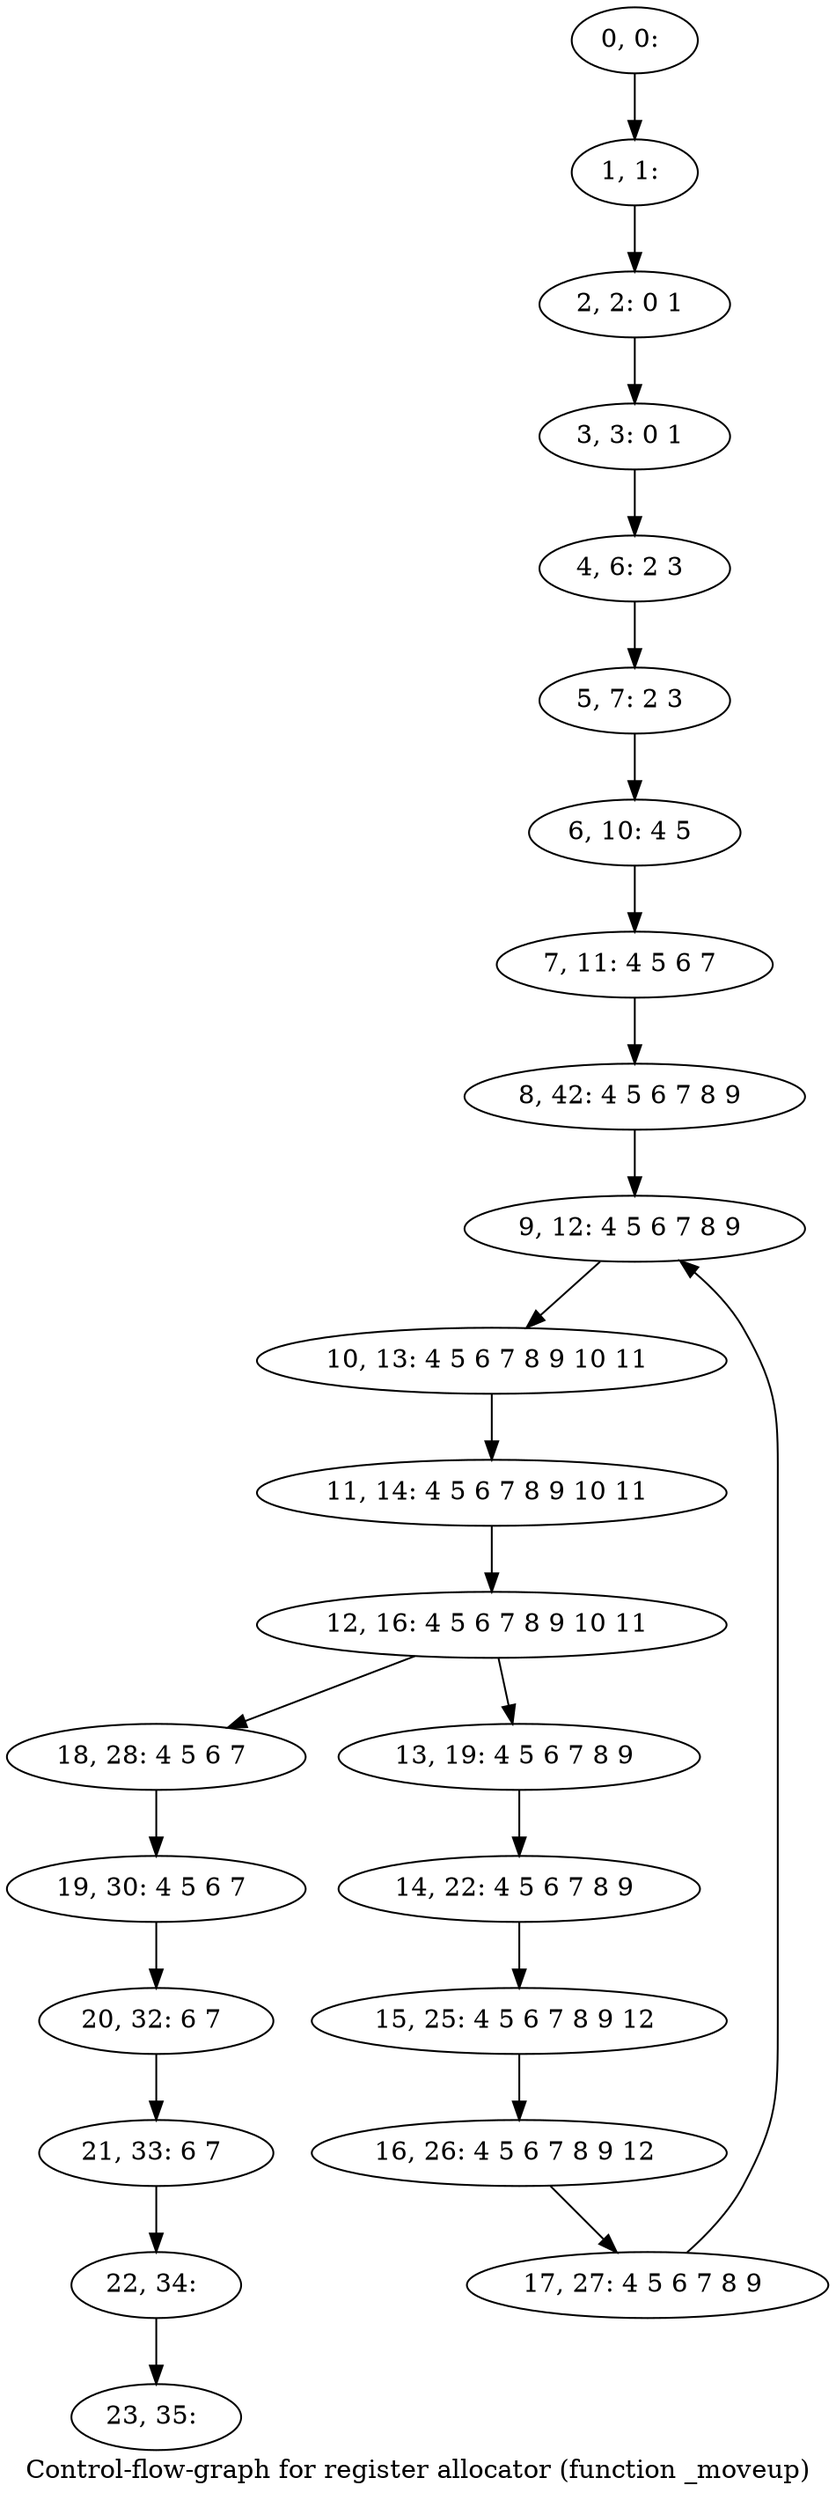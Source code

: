 digraph G {
graph [label="Control-flow-graph for register allocator (function _moveup)"]
0[label="0, 0: "];
1[label="1, 1: "];
2[label="2, 2: 0 1 "];
3[label="3, 3: 0 1 "];
4[label="4, 6: 2 3 "];
5[label="5, 7: 2 3 "];
6[label="6, 10: 4 5 "];
7[label="7, 11: 4 5 6 7 "];
8[label="8, 42: 4 5 6 7 8 9 "];
9[label="9, 12: 4 5 6 7 8 9 "];
10[label="10, 13: 4 5 6 7 8 9 10 11 "];
11[label="11, 14: 4 5 6 7 8 9 10 11 "];
12[label="12, 16: 4 5 6 7 8 9 10 11 "];
13[label="13, 19: 4 5 6 7 8 9 "];
14[label="14, 22: 4 5 6 7 8 9 "];
15[label="15, 25: 4 5 6 7 8 9 12 "];
16[label="16, 26: 4 5 6 7 8 9 12 "];
17[label="17, 27: 4 5 6 7 8 9 "];
18[label="18, 28: 4 5 6 7 "];
19[label="19, 30: 4 5 6 7 "];
20[label="20, 32: 6 7 "];
21[label="21, 33: 6 7 "];
22[label="22, 34: "];
23[label="23, 35: "];
0->1 ;
1->2 ;
2->3 ;
3->4 ;
4->5 ;
5->6 ;
6->7 ;
7->8 ;
8->9 ;
9->10 ;
10->11 ;
11->12 ;
12->13 ;
12->18 ;
13->14 ;
14->15 ;
15->16 ;
16->17 ;
17->9 ;
18->19 ;
19->20 ;
20->21 ;
21->22 ;
22->23 ;
}
